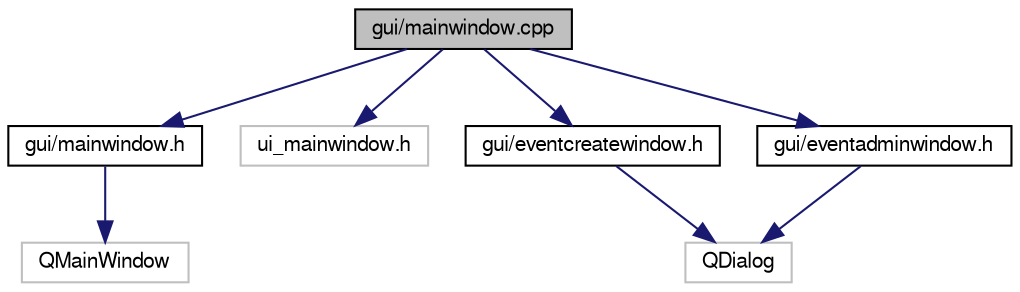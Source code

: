 digraph "gui/mainwindow.cpp"
{
  edge [fontname="FreeSans",fontsize="10",labelfontname="FreeSans",labelfontsize="10"];
  node [fontname="FreeSans",fontsize="10",shape=record];
  Node0 [label="gui/mainwindow.cpp",height=0.2,width=0.4,color="black", fillcolor="grey75", style="filled", fontcolor="black"];
  Node0 -> Node1 [color="midnightblue",fontsize="10",style="solid",fontname="FreeSans"];
  Node1 [label="gui/mainwindow.h",height=0.2,width=0.4,color="black", fillcolor="white", style="filled",URL="$mainwindow_8h.html"];
  Node1 -> Node2 [color="midnightblue",fontsize="10",style="solid",fontname="FreeSans"];
  Node2 [label="QMainWindow",height=0.2,width=0.4,color="grey75", fillcolor="white", style="filled"];
  Node0 -> Node3 [color="midnightblue",fontsize="10",style="solid",fontname="FreeSans"];
  Node3 [label="ui_mainwindow.h",height=0.2,width=0.4,color="grey75", fillcolor="white", style="filled"];
  Node0 -> Node4 [color="midnightblue",fontsize="10",style="solid",fontname="FreeSans"];
  Node4 [label="gui/eventcreatewindow.h",height=0.2,width=0.4,color="black", fillcolor="white", style="filled",URL="$eventcreatewindow_8h.html"];
  Node4 -> Node5 [color="midnightblue",fontsize="10",style="solid",fontname="FreeSans"];
  Node5 [label="QDialog",height=0.2,width=0.4,color="grey75", fillcolor="white", style="filled"];
  Node0 -> Node6 [color="midnightblue",fontsize="10",style="solid",fontname="FreeSans"];
  Node6 [label="gui/eventadminwindow.h",height=0.2,width=0.4,color="black", fillcolor="white", style="filled",URL="$eventadminwindow_8h.html"];
  Node6 -> Node5 [color="midnightblue",fontsize="10",style="solid",fontname="FreeSans"];
}
